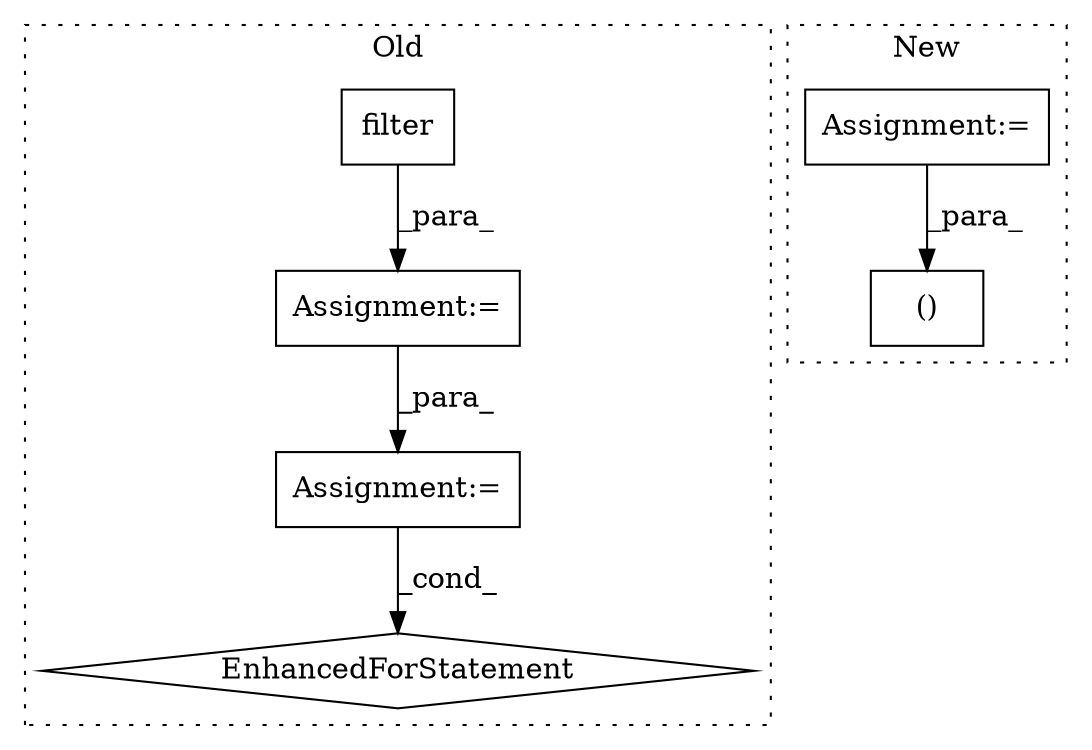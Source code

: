 digraph G {
subgraph cluster0 {
1 [label="filter" a="32" s="3418,3466" l="7,1" shape="box"];
3 [label="Assignment:=" a="7" s="3929,4014" l="65,2" shape="box"];
5 [label="Assignment:=" a="7" s="3412" l="1" shape="box"];
6 [label="EnhancedForStatement" a="70" s="3929,4014" l="65,2" shape="diamond"];
label = "Old";
style="dotted";
}
subgraph cluster1 {
2 [label="()" a="106" s="3144" l="40" shape="box"];
4 [label="Assignment:=" a="7" s="1773" l="1" shape="box"];
label = "New";
style="dotted";
}
1 -> 5 [label="_para_"];
3 -> 6 [label="_cond_"];
4 -> 2 [label="_para_"];
5 -> 3 [label="_para_"];
}
